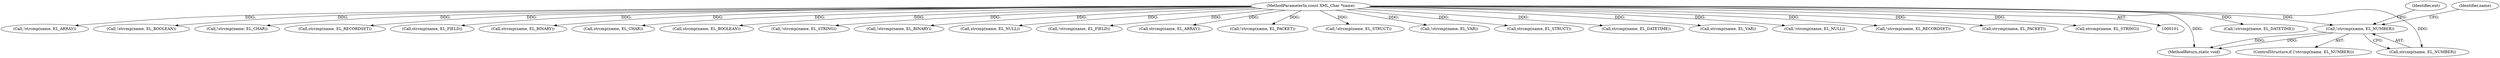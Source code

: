 digraph "0_php-src_66fd44209d5ffcb9b3d1bc1b9fd8e35b485040c0@API" {
"1000300" [label="(Call,!strcmp(name, EL_NUMBER))"];
"1000103" [label="(MethodParameterIn,const XML_Char *name)"];
"1000881" [label="(Call,!strcmp(name, EL_DATETIME))"];
"1000914" [label="(MethodReturn,static void)"];
"1000479" [label="(Call,!strcmp(name, EL_ARRAY))"];
"1000341" [label="(Call,!strcmp(name, EL_BOOLEAN))"];
"1000236" [label="(Call,!strcmp(name, EL_CHAR))"];
"1000607" [label="(Call,strcmp(name, EL_RECORDSET))"];
"1000764" [label="(Call,strcmp(name, EL_FIELD))"];
"1000190" [label="(Call,strcmp(name, EL_BINARY))"];
"1000237" [label="(Call,strcmp(name, EL_CHAR))"];
"1000342" [label="(Call,strcmp(name, EL_BOOLEAN))"];
"1000142" [label="(Call,!strcmp(name, EL_STRING))"];
"1000189" [label="(Call,!strcmp(name, EL_BINARY))"];
"1000447" [label="(Call,strcmp(name, EL_NULL))"];
"1000103" [label="(MethodParameterIn,const XML_Char *name)"];
"1000763" [label="(Call,!strcmp(name, EL_FIELD))"];
"1000480" [label="(Call,strcmp(name, EL_ARRAY))"];
"1000114" [label="(Call,!strcmp(name, EL_PACKET))"];
"1000512" [label="(Call,!strcmp(name, EL_STRUCT))"];
"1000307" [label="(Identifier,ent)"];
"1000545" [label="(Call,!strcmp(name, EL_VAR))"];
"1000299" [label="(ControlStructure,if (!strcmp(name, EL_NUMBER)))"];
"1000513" [label="(Call,strcmp(name, EL_STRUCT))"];
"1000882" [label="(Call,strcmp(name, EL_DATETIME))"];
"1000300" [label="(Call,!strcmp(name, EL_NUMBER))"];
"1000546" [label="(Call,strcmp(name, EL_VAR))"];
"1000301" [label="(Call,strcmp(name, EL_NUMBER))"];
"1000446" [label="(Call,!strcmp(name, EL_NULL))"];
"1000606" [label="(Call,!strcmp(name, EL_RECORDSET))"];
"1000343" [label="(Identifier,name)"];
"1000115" [label="(Call,strcmp(name, EL_PACKET))"];
"1000143" [label="(Call,strcmp(name, EL_STRING))"];
"1000300" -> "1000299"  [label="AST: "];
"1000300" -> "1000301"  [label="CFG: "];
"1000301" -> "1000300"  [label="AST: "];
"1000307" -> "1000300"  [label="CFG: "];
"1000343" -> "1000300"  [label="CFG: "];
"1000300" -> "1000914"  [label="DDG: "];
"1000300" -> "1000914"  [label="DDG: "];
"1000103" -> "1000300"  [label="DDG: "];
"1000103" -> "1000101"  [label="AST: "];
"1000103" -> "1000914"  [label="DDG: "];
"1000103" -> "1000114"  [label="DDG: "];
"1000103" -> "1000115"  [label="DDG: "];
"1000103" -> "1000142"  [label="DDG: "];
"1000103" -> "1000143"  [label="DDG: "];
"1000103" -> "1000189"  [label="DDG: "];
"1000103" -> "1000190"  [label="DDG: "];
"1000103" -> "1000236"  [label="DDG: "];
"1000103" -> "1000237"  [label="DDG: "];
"1000103" -> "1000301"  [label="DDG: "];
"1000103" -> "1000341"  [label="DDG: "];
"1000103" -> "1000342"  [label="DDG: "];
"1000103" -> "1000446"  [label="DDG: "];
"1000103" -> "1000447"  [label="DDG: "];
"1000103" -> "1000479"  [label="DDG: "];
"1000103" -> "1000480"  [label="DDG: "];
"1000103" -> "1000512"  [label="DDG: "];
"1000103" -> "1000513"  [label="DDG: "];
"1000103" -> "1000545"  [label="DDG: "];
"1000103" -> "1000546"  [label="DDG: "];
"1000103" -> "1000606"  [label="DDG: "];
"1000103" -> "1000607"  [label="DDG: "];
"1000103" -> "1000763"  [label="DDG: "];
"1000103" -> "1000764"  [label="DDG: "];
"1000103" -> "1000881"  [label="DDG: "];
"1000103" -> "1000882"  [label="DDG: "];
}
